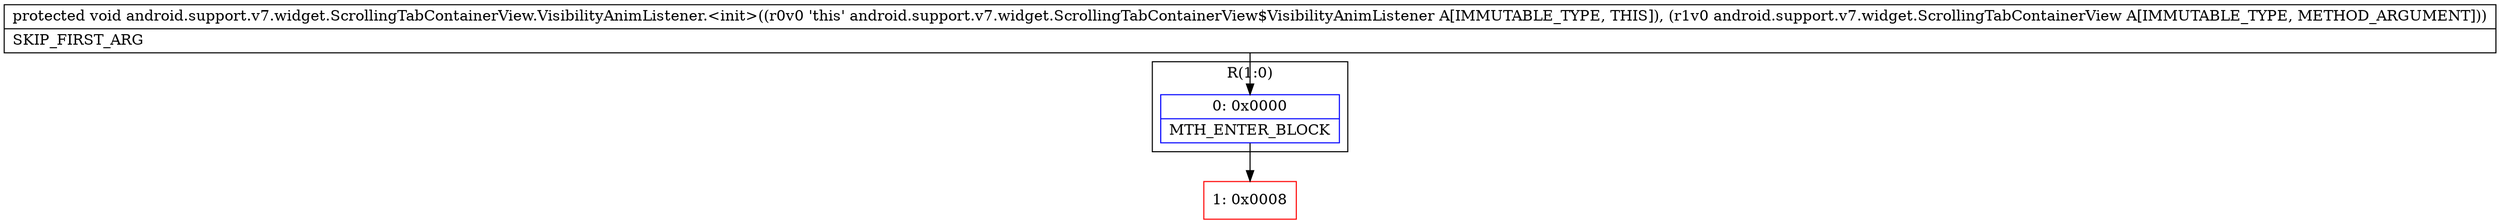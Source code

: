 digraph "CFG forandroid.support.v7.widget.ScrollingTabContainerView.VisibilityAnimListener.\<init\>(Landroid\/support\/v7\/widget\/ScrollingTabContainerView;)V" {
subgraph cluster_Region_1887646893 {
label = "R(1:0)";
node [shape=record,color=blue];
Node_0 [shape=record,label="{0\:\ 0x0000|MTH_ENTER_BLOCK\l}"];
}
Node_1 [shape=record,color=red,label="{1\:\ 0x0008}"];
MethodNode[shape=record,label="{protected void android.support.v7.widget.ScrollingTabContainerView.VisibilityAnimListener.\<init\>((r0v0 'this' android.support.v7.widget.ScrollingTabContainerView$VisibilityAnimListener A[IMMUTABLE_TYPE, THIS]), (r1v0 android.support.v7.widget.ScrollingTabContainerView A[IMMUTABLE_TYPE, METHOD_ARGUMENT]))  | SKIP_FIRST_ARG\l}"];
MethodNode -> Node_0;
Node_0 -> Node_1;
}

